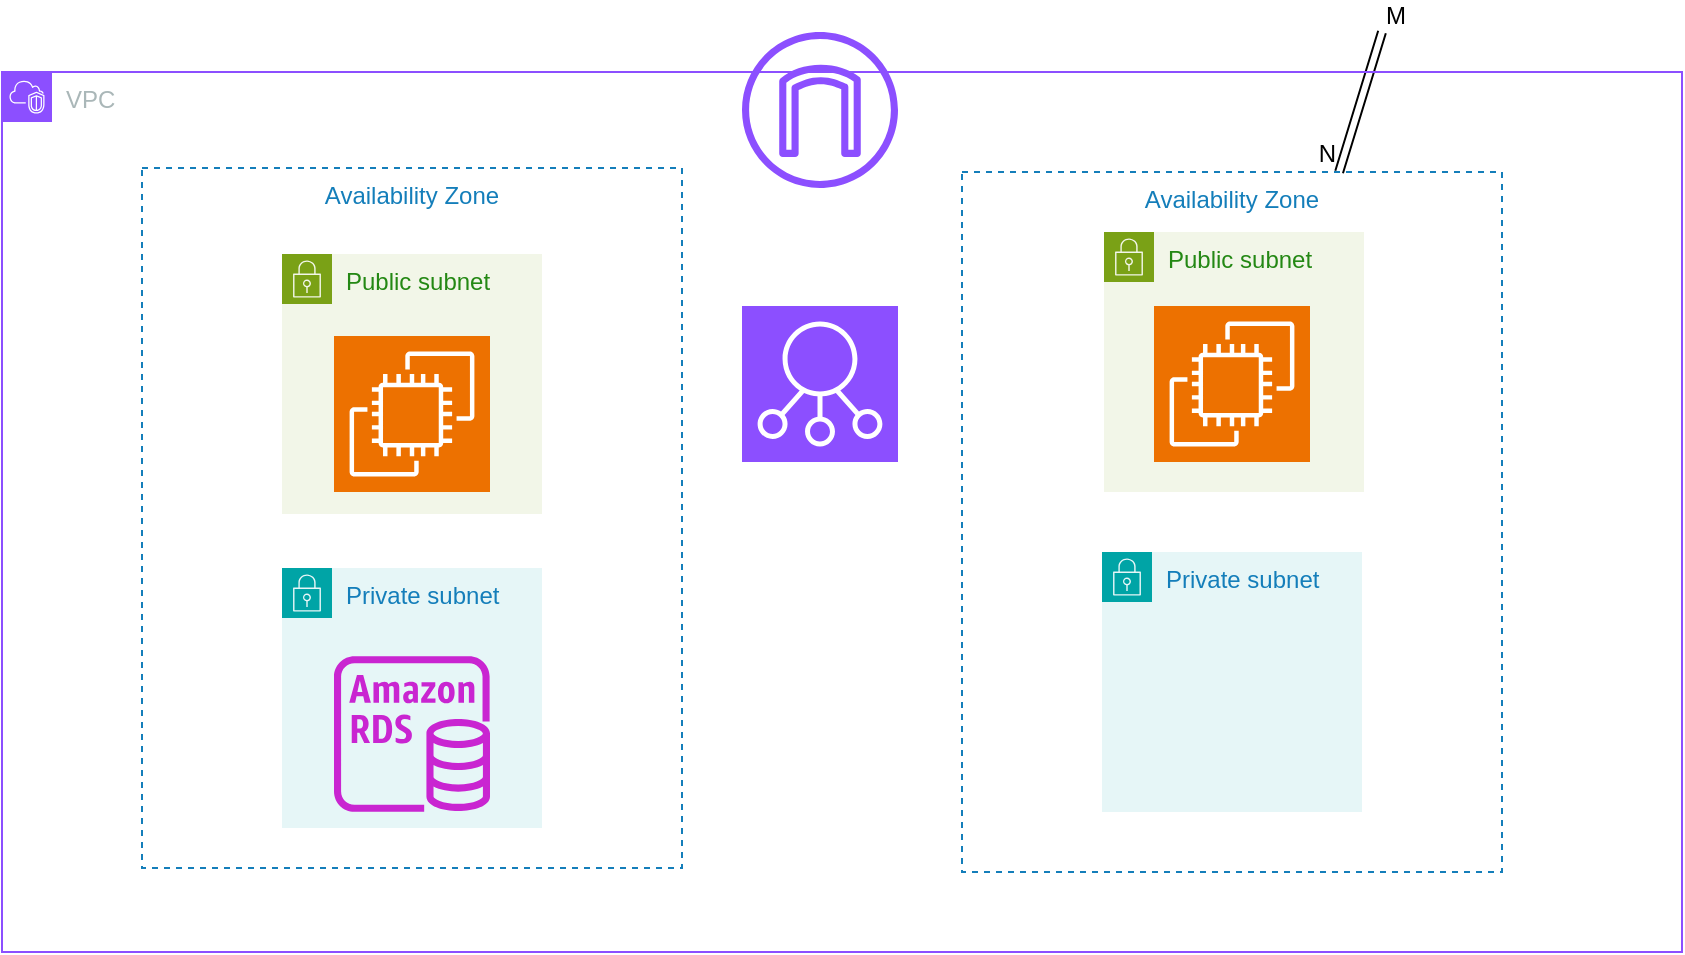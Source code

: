 <mxfile version="26.0.14">
  <diagram name="Page-1" id="GQtDS3ll7pvuKEkiSH4Z">
    <mxGraphModel dx="877" dy="460" grid="1" gridSize="10" guides="1" tooltips="1" connect="1" arrows="1" fold="1" page="1" pageScale="1" pageWidth="850" pageHeight="1100" math="0" shadow="0">
      <root>
        <mxCell id="0" />
        <mxCell id="1" parent="0" />
        <mxCell id="ujQeHG0R-6USSkuK_Hf3-1" value="" style="shape=link;html=1;rounded=0;" edge="1" parent="1" target="ujQeHG0R-6USSkuK_Hf3-5">
          <mxGeometry relative="1" as="geometry">
            <mxPoint x="700" y="20" as="sourcePoint" />
            <mxPoint x="860" y="20" as="targetPoint" />
          </mxGeometry>
        </mxCell>
        <mxCell id="ujQeHG0R-6USSkuK_Hf3-2" value="M" style="resizable=0;html=1;whiteSpace=wrap;align=left;verticalAlign=bottom;" connectable="0" vertex="1" parent="ujQeHG0R-6USSkuK_Hf3-1">
          <mxGeometry x="-1" relative="1" as="geometry" />
        </mxCell>
        <mxCell id="ujQeHG0R-6USSkuK_Hf3-3" value="N" style="resizable=0;html=1;whiteSpace=wrap;align=right;verticalAlign=bottom;" connectable="0" vertex="1" parent="ujQeHG0R-6USSkuK_Hf3-1">
          <mxGeometry x="1" relative="1" as="geometry" />
        </mxCell>
        <mxCell id="ujQeHG0R-6USSkuK_Hf3-4" value="VPC" style="points=[[0,0],[0.25,0],[0.5,0],[0.75,0],[1,0],[1,0.25],[1,0.5],[1,0.75],[1,1],[0.75,1],[0.5,1],[0.25,1],[0,1],[0,0.75],[0,0.5],[0,0.25]];outlineConnect=0;gradientColor=none;html=1;whiteSpace=wrap;fontSize=12;fontStyle=0;container=1;pointerEvents=0;collapsible=0;recursiveResize=0;shape=mxgraph.aws4.group;grIcon=mxgraph.aws4.group_vpc2;strokeColor=#8C4FFF;fillColor=none;verticalAlign=top;align=left;spacingLeft=30;fontColor=#AAB7B8;dashed=0;" vertex="1" parent="1">
          <mxGeometry x="10" y="40" width="840" height="440" as="geometry" />
        </mxCell>
        <mxCell id="ujQeHG0R-6USSkuK_Hf3-6" value="Availability Zone" style="fillColor=none;strokeColor=#147EBA;dashed=1;verticalAlign=top;fontStyle=0;fontColor=#147EBA;whiteSpace=wrap;html=1;" vertex="1" parent="ujQeHG0R-6USSkuK_Hf3-4">
          <mxGeometry x="70" y="48" width="270" height="350" as="geometry" />
        </mxCell>
        <mxCell id="ujQeHG0R-6USSkuK_Hf3-5" value="Availability Zone" style="fillColor=none;strokeColor=#147EBA;dashed=1;verticalAlign=top;fontStyle=0;fontColor=#147EBA;whiteSpace=wrap;html=1;" vertex="1" parent="ujQeHG0R-6USSkuK_Hf3-4">
          <mxGeometry x="480" y="50" width="270" height="350" as="geometry" />
        </mxCell>
        <mxCell id="ujQeHG0R-6USSkuK_Hf3-8" value="Public subnet" style="points=[[0,0],[0.25,0],[0.5,0],[0.75,0],[1,0],[1,0.25],[1,0.5],[1,0.75],[1,1],[0.75,1],[0.5,1],[0.25,1],[0,1],[0,0.75],[0,0.5],[0,0.25]];outlineConnect=0;gradientColor=none;html=1;whiteSpace=wrap;fontSize=12;fontStyle=0;container=1;pointerEvents=0;collapsible=0;recursiveResize=0;shape=mxgraph.aws4.group;grIcon=mxgraph.aws4.group_security_group;grStroke=0;strokeColor=#7AA116;fillColor=#F2F6E8;verticalAlign=top;align=left;spacingLeft=30;fontColor=#248814;dashed=0;" vertex="1" parent="ujQeHG0R-6USSkuK_Hf3-4">
          <mxGeometry x="551" y="80" width="130" height="130" as="geometry" />
        </mxCell>
        <mxCell id="ujQeHG0R-6USSkuK_Hf3-10" value="Public subnet" style="points=[[0,0],[0.25,0],[0.5,0],[0.75,0],[1,0],[1,0.25],[1,0.5],[1,0.75],[1,1],[0.75,1],[0.5,1],[0.25,1],[0,1],[0,0.75],[0,0.5],[0,0.25]];outlineConnect=0;gradientColor=none;html=1;whiteSpace=wrap;fontSize=12;fontStyle=0;container=1;pointerEvents=0;collapsible=0;recursiveResize=0;shape=mxgraph.aws4.group;grIcon=mxgraph.aws4.group_security_group;grStroke=0;strokeColor=#7AA116;fillColor=#F2F6E8;verticalAlign=top;align=left;spacingLeft=30;fontColor=#248814;dashed=0;" vertex="1" parent="ujQeHG0R-6USSkuK_Hf3-4">
          <mxGeometry x="140" y="91" width="130" height="130" as="geometry" />
        </mxCell>
        <mxCell id="ujQeHG0R-6USSkuK_Hf3-11" value="Private subnet" style="points=[[0,0],[0.25,0],[0.5,0],[0.75,0],[1,0],[1,0.25],[1,0.5],[1,0.75],[1,1],[0.75,1],[0.5,1],[0.25,1],[0,1],[0,0.75],[0,0.5],[0,0.25]];outlineConnect=0;gradientColor=none;html=1;whiteSpace=wrap;fontSize=12;fontStyle=0;container=1;pointerEvents=0;collapsible=0;recursiveResize=0;shape=mxgraph.aws4.group;grIcon=mxgraph.aws4.group_security_group;grStroke=0;strokeColor=#00A4A6;fillColor=#E6F6F7;verticalAlign=top;align=left;spacingLeft=30;fontColor=#147EBA;dashed=0;" vertex="1" parent="ujQeHG0R-6USSkuK_Hf3-4">
          <mxGeometry x="550" y="240" width="130" height="130" as="geometry" />
        </mxCell>
        <mxCell id="ujQeHG0R-6USSkuK_Hf3-12" value="Private subnet" style="points=[[0,0],[0.25,0],[0.5,0],[0.75,0],[1,0],[1,0.25],[1,0.5],[1,0.75],[1,1],[0.75,1],[0.5,1],[0.25,1],[0,1],[0,0.75],[0,0.5],[0,0.25]];outlineConnect=0;gradientColor=none;html=1;whiteSpace=wrap;fontSize=12;fontStyle=0;container=1;pointerEvents=0;collapsible=0;recursiveResize=0;shape=mxgraph.aws4.group;grIcon=mxgraph.aws4.group_security_group;grStroke=0;strokeColor=#00A4A6;fillColor=#E6F6F7;verticalAlign=top;align=left;spacingLeft=30;fontColor=#147EBA;dashed=0;" vertex="1" parent="ujQeHG0R-6USSkuK_Hf3-4">
          <mxGeometry x="140" y="248" width="130" height="130" as="geometry" />
        </mxCell>
        <mxCell id="ujQeHG0R-6USSkuK_Hf3-13" value="" style="sketch=0;points=[[0,0,0],[0.25,0,0],[0.5,0,0],[0.75,0,0],[1,0,0],[0,1,0],[0.25,1,0],[0.5,1,0],[0.75,1,0],[1,1,0],[0,0.25,0],[0,0.5,0],[0,0.75,0],[1,0.25,0],[1,0.5,0],[1,0.75,0]];outlineConnect=0;fontColor=#232F3E;fillColor=#ED7100;strokeColor=#ffffff;dashed=0;verticalLabelPosition=bottom;verticalAlign=top;align=center;html=1;fontSize=12;fontStyle=0;aspect=fixed;shape=mxgraph.aws4.resourceIcon;resIcon=mxgraph.aws4.ec2;" vertex="1" parent="ujQeHG0R-6USSkuK_Hf3-4">
          <mxGeometry x="576" y="117" width="78" height="78" as="geometry" />
        </mxCell>
        <mxCell id="ujQeHG0R-6USSkuK_Hf3-14" value="" style="sketch=0;points=[[0,0,0],[0.25,0,0],[0.5,0,0],[0.75,0,0],[1,0,0],[0,1,0],[0.25,1,0],[0.5,1,0],[0.75,1,0],[1,1,0],[0,0.25,0],[0,0.5,0],[0,0.75,0],[1,0.25,0],[1,0.5,0],[1,0.75,0]];outlineConnect=0;fontColor=#232F3E;fillColor=#ED7100;strokeColor=#ffffff;dashed=0;verticalLabelPosition=bottom;verticalAlign=top;align=center;html=1;fontSize=12;fontStyle=0;aspect=fixed;shape=mxgraph.aws4.resourceIcon;resIcon=mxgraph.aws4.ec2;" vertex="1" parent="ujQeHG0R-6USSkuK_Hf3-4">
          <mxGeometry x="166" y="132" width="78" height="78" as="geometry" />
        </mxCell>
        <mxCell id="ujQeHG0R-6USSkuK_Hf3-15" value="" style="sketch=0;outlineConnect=0;fontColor=#232F3E;gradientColor=none;fillColor=#C925D1;strokeColor=none;dashed=0;verticalLabelPosition=bottom;verticalAlign=top;align=center;html=1;fontSize=12;fontStyle=0;aspect=fixed;pointerEvents=1;shape=mxgraph.aws4.rds_instance;" vertex="1" parent="ujQeHG0R-6USSkuK_Hf3-4">
          <mxGeometry x="166" y="292" width="78" height="78" as="geometry" />
        </mxCell>
        <mxCell id="ujQeHG0R-6USSkuK_Hf3-17" value="" style="sketch=0;points=[[0,0,0],[0.25,0,0],[0.5,0,0],[0.75,0,0],[1,0,0],[0,1,0],[0.25,1,0],[0.5,1,0],[0.75,1,0],[1,1,0],[0,0.25,0],[0,0.5,0],[0,0.75,0],[1,0.25,0],[1,0.5,0],[1,0.75,0]];outlineConnect=0;fontColor=#232F3E;fillColor=#8C4FFF;strokeColor=#ffffff;dashed=0;verticalLabelPosition=bottom;verticalAlign=top;align=center;html=1;fontSize=12;fontStyle=0;aspect=fixed;shape=mxgraph.aws4.resourceIcon;resIcon=mxgraph.aws4.elastic_load_balancing;rotation=90;" vertex="1" parent="ujQeHG0R-6USSkuK_Hf3-4">
          <mxGeometry x="370" y="117" width="78" height="78" as="geometry" />
        </mxCell>
        <mxCell id="ujQeHG0R-6USSkuK_Hf3-16" value="" style="sketch=0;outlineConnect=0;fontColor=#232F3E;gradientColor=none;fillColor=#8C4FFF;strokeColor=none;dashed=0;verticalLabelPosition=bottom;verticalAlign=top;align=center;html=1;fontSize=12;fontStyle=0;aspect=fixed;pointerEvents=1;shape=mxgraph.aws4.internet_gateway;" vertex="1" parent="1">
          <mxGeometry x="380" y="20" width="78" height="78" as="geometry" />
        </mxCell>
      </root>
    </mxGraphModel>
  </diagram>
</mxfile>
